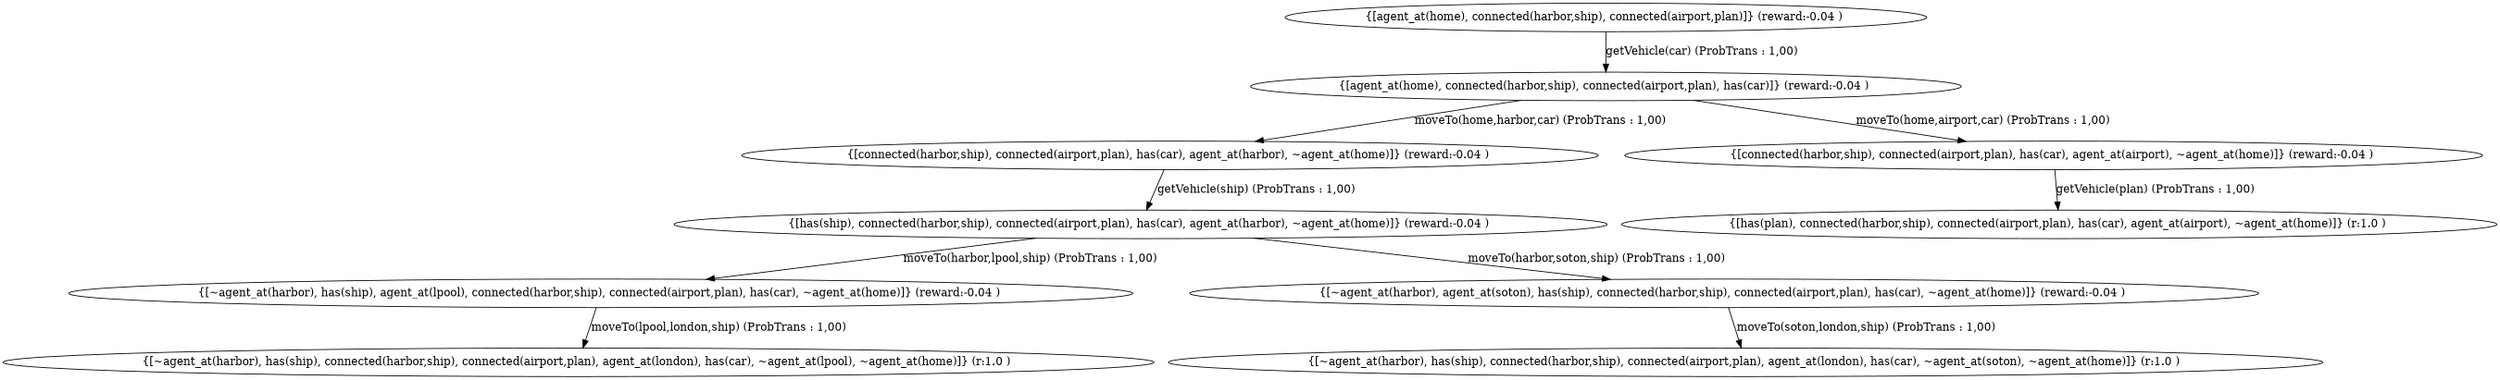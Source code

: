 digraph {
 size="18,11";
"5" [label="{[~agent_at(harbor), has(ship), connected(harbor,ship), connected(airport,plan), agent_at(london), has(car), ~agent_at(lpool), ~agent_at(home)]} (r:1.0 ) "];
"7" [label="{[~agent_at(harbor), has(ship), connected(harbor,ship), connected(airport,plan), agent_at(london), has(car), ~agent_at(soton), ~agent_at(home)]} (r:1.0 ) "];
"9" [label="{[has(plan), connected(harbor,ship), connected(airport,plan), has(car), agent_at(airport), ~agent_at(home)]} (r:1.0 ) "];
"0" [label="{[agent_at(home), connected(harbor,ship), connected(airport,plan)]} (reward:-0.04 ) "];
"1" [label="{[agent_at(home), connected(harbor,ship), connected(airport,plan), has(car)]} (reward:-0.04 ) "];
"2" [label="{[connected(harbor,ship), connected(airport,plan), has(car), agent_at(harbor), ~agent_at(home)]} (reward:-0.04 ) "];
"3" [label="{[has(ship), connected(harbor,ship), connected(airport,plan), has(car), agent_at(harbor), ~agent_at(home)]} (reward:-0.04 ) "];
"4" [label="{[~agent_at(harbor), has(ship), agent_at(lpool), connected(harbor,ship), connected(airport,plan), has(car), ~agent_at(home)]} (reward:-0.04 ) "];
"6" [label="{[~agent_at(harbor), agent_at(soton), has(ship), connected(harbor,ship), connected(airport,plan), has(car), ~agent_at(home)]} (reward:-0.04 ) "];
"8" [label="{[connected(harbor,ship), connected(airport,plan), has(car), agent_at(airport), ~agent_at(home)]} (reward:-0.04 ) "];
"0" -> "1" [ label="getVehicle(car) (ProbTrans : 1,00)" ];
"1" -> "2" [ label="moveTo(home,harbor,car) (ProbTrans : 1,00)" ];
"1" -> "8" [ label="moveTo(home,airport,car) (ProbTrans : 1,00)" ];
"2" -> "3" [ label="getVehicle(ship) (ProbTrans : 1,00)" ];
"3" -> "4" [ label="moveTo(harbor,lpool,ship) (ProbTrans : 1,00)" ];
"3" -> "6" [ label="moveTo(harbor,soton,ship) (ProbTrans : 1,00)" ];
"4" -> "5" [ label="moveTo(lpool,london,ship) (ProbTrans : 1,00)" ];
"6" -> "7" [ label="moveTo(soton,london,ship) (ProbTrans : 1,00)" ];
"8" -> "9" [ label="getVehicle(plan) (ProbTrans : 1,00)" ];
}
